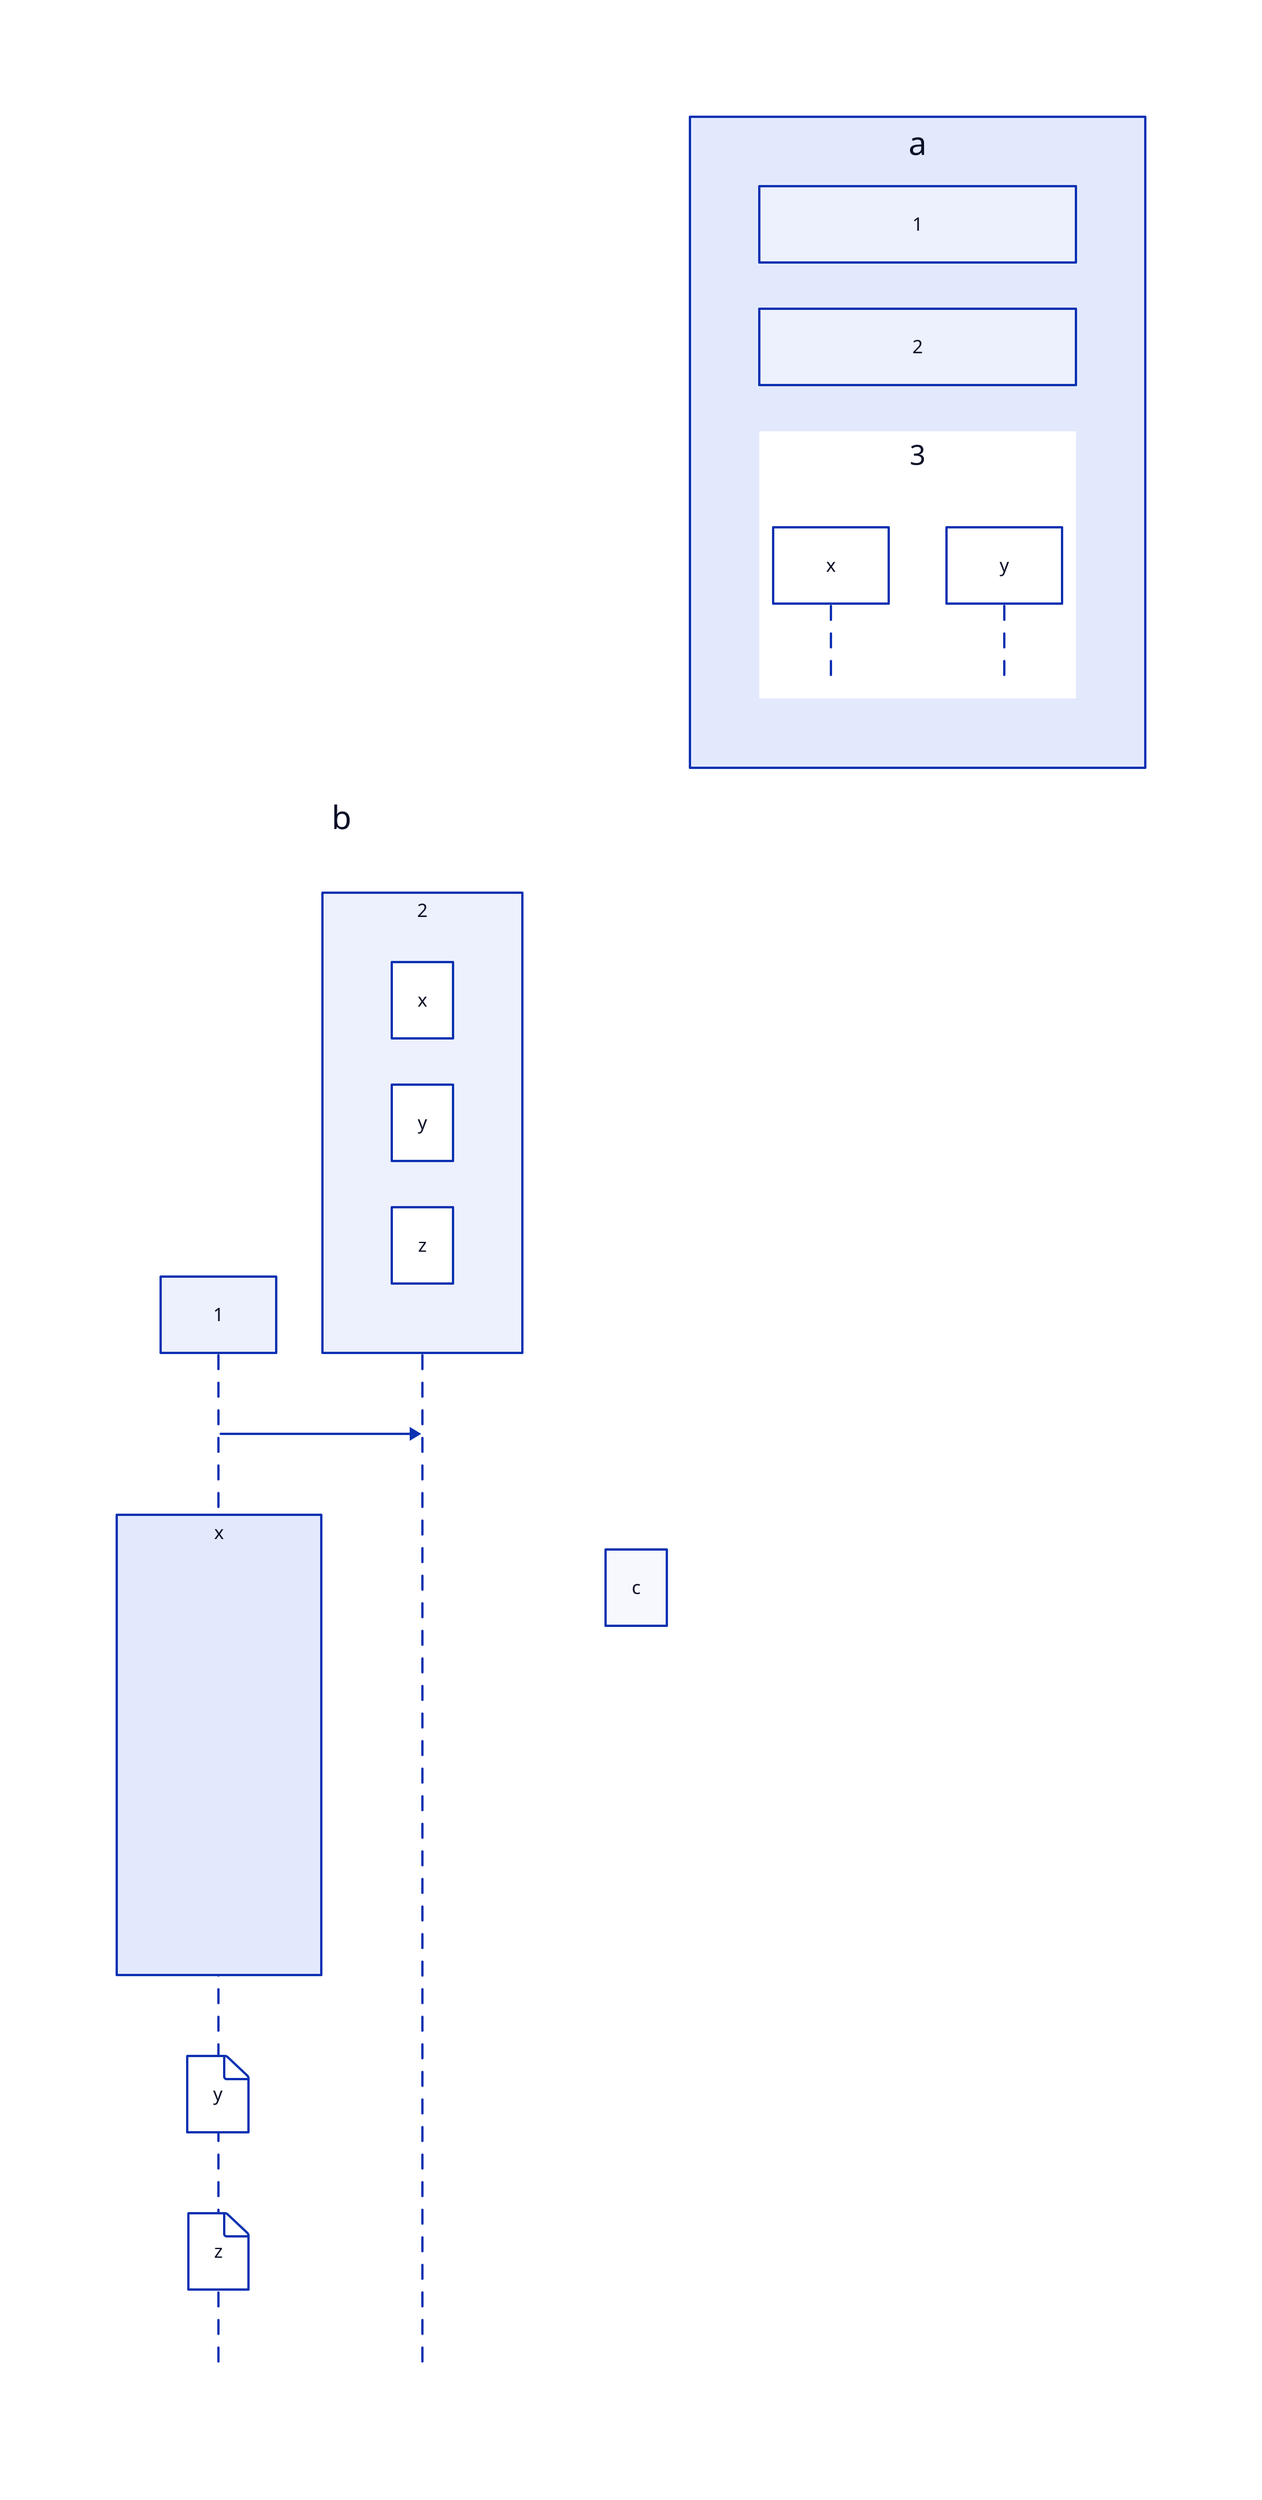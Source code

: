 a
b
c

a: {
  grid-rows: 3

  1
  2
  3: {
    shape: sequence_diagram
    x
    y
    # TODO x -> y
  }

  near: top-right
}

b: {
  shape: sequence_diagram
  1 -> 2

  # TODO This should work
  # near: bottom-left
  #

  2: {
    # TODO compile error grid on sequence actor
    grid-rows: 3
    x
    y
    z
  }

  1: {
    x: {
      # TODO compile error grid in sequence (anywhere)
      grid-rows: 3
      u
      v
      w
    }
    y
    z
  }
}
